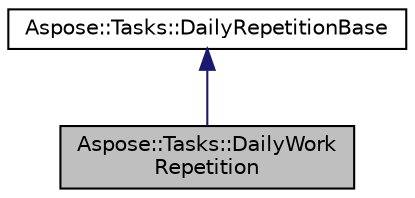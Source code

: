 digraph "Aspose::Tasks::DailyWorkRepetition"
{
 // LATEX_PDF_SIZE
  edge [fontname="Helvetica",fontsize="10",labelfontname="Helvetica",labelfontsize="10"];
  node [fontname="Helvetica",fontsize="10",shape=record];
  Node1 [label="Aspose::Tasks::DailyWork\lRepetition",height=0.2,width=0.4,color="black", fillcolor="grey75", style="filled", fontcolor="black",tooltip="Represents a class for repetitions in daily recurrence pattern based on work days."];
  Node2 -> Node1 [dir="back",color="midnightblue",fontsize="10",style="solid",fontname="Helvetica"];
  Node2 [label="Aspose::Tasks::DailyRepetitionBase",height=0.2,width=0.4,color="black", fillcolor="white", style="filled",URL="$class_aspose_1_1_tasks_1_1_daily_repetition_base.html",tooltip="Represents a base class for repetitions in daily recurrence pattern."];
}
